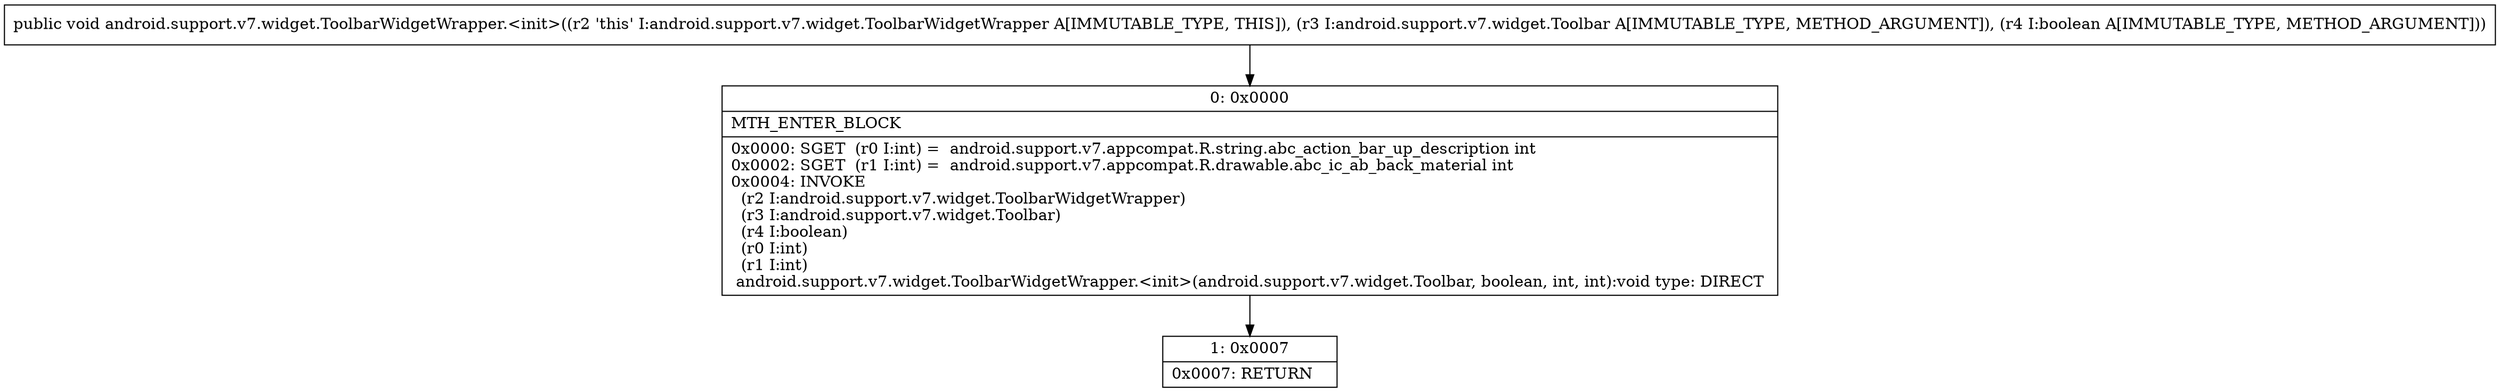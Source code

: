 digraph "CFG forandroid.support.v7.widget.ToolbarWidgetWrapper.\<init\>(Landroid\/support\/v7\/widget\/Toolbar;Z)V" {
Node_0 [shape=record,label="{0\:\ 0x0000|MTH_ENTER_BLOCK\l|0x0000: SGET  (r0 I:int) =  android.support.v7.appcompat.R.string.abc_action_bar_up_description int \l0x0002: SGET  (r1 I:int) =  android.support.v7.appcompat.R.drawable.abc_ic_ab_back_material int \l0x0004: INVOKE  \l  (r2 I:android.support.v7.widget.ToolbarWidgetWrapper)\l  (r3 I:android.support.v7.widget.Toolbar)\l  (r4 I:boolean)\l  (r0 I:int)\l  (r1 I:int)\l android.support.v7.widget.ToolbarWidgetWrapper.\<init\>(android.support.v7.widget.Toolbar, boolean, int, int):void type: DIRECT \l}"];
Node_1 [shape=record,label="{1\:\ 0x0007|0x0007: RETURN   \l}"];
MethodNode[shape=record,label="{public void android.support.v7.widget.ToolbarWidgetWrapper.\<init\>((r2 'this' I:android.support.v7.widget.ToolbarWidgetWrapper A[IMMUTABLE_TYPE, THIS]), (r3 I:android.support.v7.widget.Toolbar A[IMMUTABLE_TYPE, METHOD_ARGUMENT]), (r4 I:boolean A[IMMUTABLE_TYPE, METHOD_ARGUMENT])) }"];
MethodNode -> Node_0;
Node_0 -> Node_1;
}

